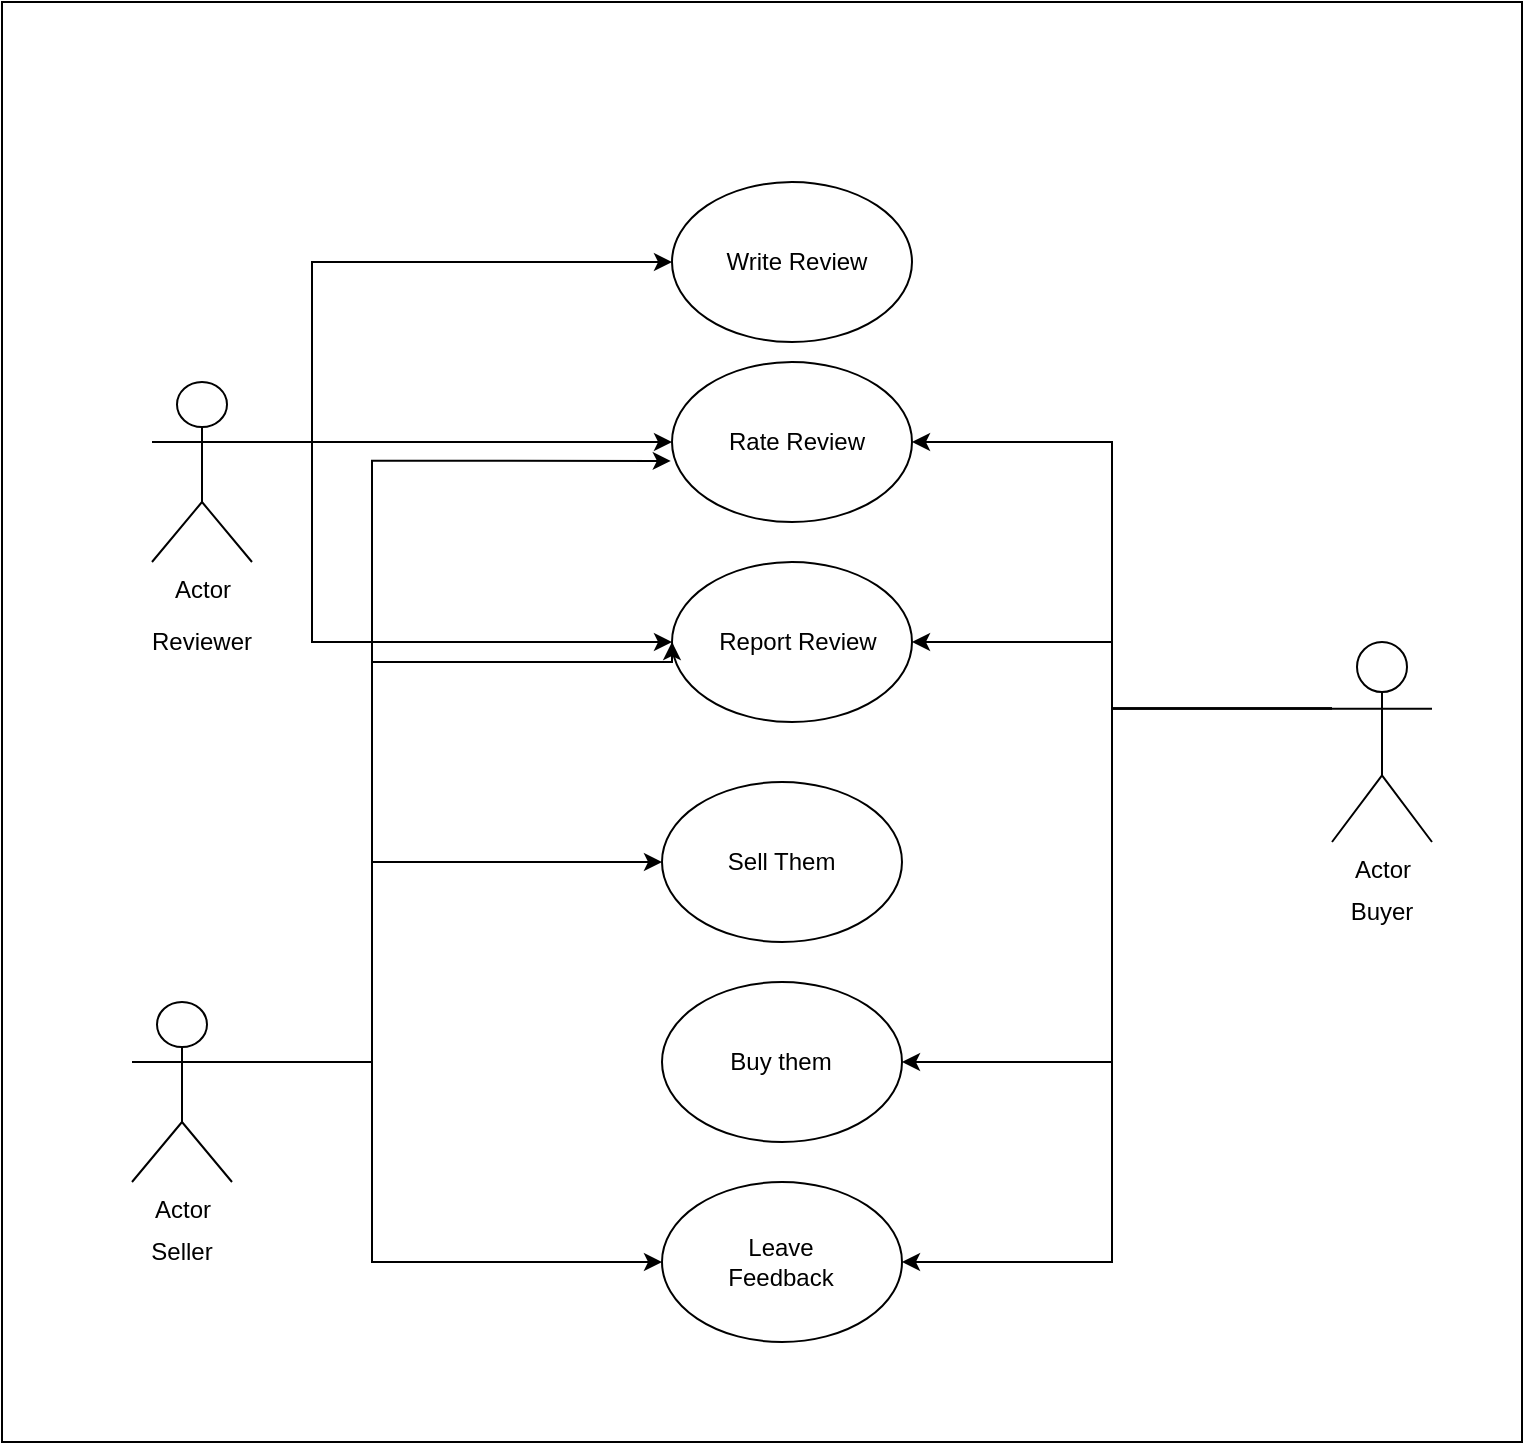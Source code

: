 <mxfile version="21.0.6" type="github">
  <diagram id="R2lEEEUBdFMjLlhIrx00" name="Page-1">
    <mxGraphModel dx="1323" dy="717" grid="1" gridSize="10" guides="1" tooltips="1" connect="1" arrows="1" fold="1" page="1" pageScale="1" pageWidth="850" pageHeight="1100" math="0" shadow="0" extFonts="Permanent Marker^https://fonts.googleapis.com/css?family=Permanent+Marker">
      <root>
        <mxCell id="0" />
        <mxCell id="1" parent="0" />
        <mxCell id="mnZ3_GYvDzU8T9f_I2Pp-1" value="" style="rounded=0;whiteSpace=wrap;html=1;direction=south;fontFamily=Helvetica;" vertex="1" parent="1">
          <mxGeometry x="45" y="180" width="760" height="720" as="geometry" />
        </mxCell>
        <mxCell id="mnZ3_GYvDzU8T9f_I2Pp-2" value="" style="ellipse;whiteSpace=wrap;html=1;" vertex="1" parent="1">
          <mxGeometry x="380" y="270" width="120" height="80" as="geometry" />
        </mxCell>
        <mxCell id="mnZ3_GYvDzU8T9f_I2Pp-3" value="" style="ellipse;whiteSpace=wrap;html=1;" vertex="1" parent="1">
          <mxGeometry x="380" y="460" width="120" height="80" as="geometry" />
        </mxCell>
        <mxCell id="mnZ3_GYvDzU8T9f_I2Pp-4" value="" style="ellipse;whiteSpace=wrap;html=1;" vertex="1" parent="1">
          <mxGeometry x="380" y="360" width="120" height="80" as="geometry" />
        </mxCell>
        <mxCell id="mnZ3_GYvDzU8T9f_I2Pp-5" value="" style="ellipse;whiteSpace=wrap;html=1;" vertex="1" parent="1">
          <mxGeometry x="375" y="570" width="120" height="80" as="geometry" />
        </mxCell>
        <mxCell id="mnZ3_GYvDzU8T9f_I2Pp-6" value="" style="ellipse;whiteSpace=wrap;html=1;" vertex="1" parent="1">
          <mxGeometry x="375" y="670" width="120" height="80" as="geometry" />
        </mxCell>
        <mxCell id="mnZ3_GYvDzU8T9f_I2Pp-7" value="" style="ellipse;whiteSpace=wrap;html=1;" vertex="1" parent="1">
          <mxGeometry x="375" y="770" width="120" height="80" as="geometry" />
        </mxCell>
        <mxCell id="mnZ3_GYvDzU8T9f_I2Pp-16" style="edgeStyle=orthogonalEdgeStyle;rounded=0;orthogonalLoop=1;jettySize=auto;html=1;exitX=1;exitY=0.333;exitDx=0;exitDy=0;exitPerimeter=0;entryX=0;entryY=0.5;entryDx=0;entryDy=0;" edge="1" parent="1" source="mnZ3_GYvDzU8T9f_I2Pp-9" target="mnZ3_GYvDzU8T9f_I2Pp-2">
          <mxGeometry relative="1" as="geometry">
            <Array as="points">
              <mxPoint x="200" y="400" />
              <mxPoint x="200" y="310" />
            </Array>
          </mxGeometry>
        </mxCell>
        <mxCell id="mnZ3_GYvDzU8T9f_I2Pp-17" style="edgeStyle=orthogonalEdgeStyle;rounded=0;orthogonalLoop=1;jettySize=auto;html=1;exitX=1;exitY=0.333;exitDx=0;exitDy=0;exitPerimeter=0;entryX=0;entryY=0.5;entryDx=0;entryDy=0;" edge="1" parent="1" source="mnZ3_GYvDzU8T9f_I2Pp-9" target="mnZ3_GYvDzU8T9f_I2Pp-4">
          <mxGeometry relative="1" as="geometry">
            <Array as="points">
              <mxPoint x="170" y="400" />
            </Array>
          </mxGeometry>
        </mxCell>
        <mxCell id="mnZ3_GYvDzU8T9f_I2Pp-18" style="edgeStyle=orthogonalEdgeStyle;rounded=0;orthogonalLoop=1;jettySize=auto;html=1;exitX=1;exitY=0.333;exitDx=0;exitDy=0;exitPerimeter=0;entryX=0;entryY=0.5;entryDx=0;entryDy=0;" edge="1" parent="1" source="mnZ3_GYvDzU8T9f_I2Pp-9" target="mnZ3_GYvDzU8T9f_I2Pp-3">
          <mxGeometry relative="1" as="geometry">
            <Array as="points">
              <mxPoint x="200" y="400" />
              <mxPoint x="200" y="500" />
            </Array>
          </mxGeometry>
        </mxCell>
        <mxCell id="mnZ3_GYvDzU8T9f_I2Pp-9" value="Actor" style="shape=umlActor;verticalLabelPosition=bottom;verticalAlign=top;html=1;outlineConnect=0;" vertex="1" parent="1">
          <mxGeometry x="120" y="370" width="50" height="90" as="geometry" />
        </mxCell>
        <mxCell id="mnZ3_GYvDzU8T9f_I2Pp-19" style="edgeStyle=orthogonalEdgeStyle;rounded=0;orthogonalLoop=1;jettySize=auto;html=1;exitX=1;exitY=0.333;exitDx=0;exitDy=0;exitPerimeter=0;entryX=0;entryY=0.5;entryDx=0;entryDy=0;" edge="1" parent="1" source="mnZ3_GYvDzU8T9f_I2Pp-11" target="mnZ3_GYvDzU8T9f_I2Pp-5">
          <mxGeometry relative="1" as="geometry">
            <Array as="points">
              <mxPoint x="230" y="710" />
              <mxPoint x="230" y="610" />
            </Array>
          </mxGeometry>
        </mxCell>
        <mxCell id="mnZ3_GYvDzU8T9f_I2Pp-20" style="edgeStyle=orthogonalEdgeStyle;rounded=0;orthogonalLoop=1;jettySize=auto;html=1;exitX=1;exitY=0.333;exitDx=0;exitDy=0;exitPerimeter=0;entryX=0;entryY=0.5;entryDx=0;entryDy=0;" edge="1" parent="1" source="mnZ3_GYvDzU8T9f_I2Pp-11" target="mnZ3_GYvDzU8T9f_I2Pp-7">
          <mxGeometry relative="1" as="geometry">
            <Array as="points">
              <mxPoint x="230" y="710" />
              <mxPoint x="230" y="810" />
            </Array>
          </mxGeometry>
        </mxCell>
        <mxCell id="mnZ3_GYvDzU8T9f_I2Pp-22" style="edgeStyle=orthogonalEdgeStyle;rounded=0;orthogonalLoop=1;jettySize=auto;html=1;exitX=1;exitY=0.333;exitDx=0;exitDy=0;exitPerimeter=0;entryX=0;entryY=0.5;entryDx=0;entryDy=0;" edge="1" parent="1" source="mnZ3_GYvDzU8T9f_I2Pp-11" target="mnZ3_GYvDzU8T9f_I2Pp-3">
          <mxGeometry relative="1" as="geometry">
            <Array as="points">
              <mxPoint x="230" y="710" />
              <mxPoint x="230" y="510" />
              <mxPoint x="380" y="510" />
            </Array>
          </mxGeometry>
        </mxCell>
        <mxCell id="mnZ3_GYvDzU8T9f_I2Pp-23" style="edgeStyle=orthogonalEdgeStyle;rounded=0;orthogonalLoop=1;jettySize=auto;html=1;exitX=1;exitY=0.333;exitDx=0;exitDy=0;exitPerimeter=0;entryX=-0.005;entryY=0.618;entryDx=0;entryDy=0;entryPerimeter=0;" edge="1" parent="1" source="mnZ3_GYvDzU8T9f_I2Pp-11" target="mnZ3_GYvDzU8T9f_I2Pp-4">
          <mxGeometry relative="1" as="geometry">
            <Array as="points">
              <mxPoint x="230" y="710" />
              <mxPoint x="230" y="409" />
            </Array>
          </mxGeometry>
        </mxCell>
        <mxCell id="mnZ3_GYvDzU8T9f_I2Pp-11" value="Actor" style="shape=umlActor;verticalLabelPosition=bottom;verticalAlign=top;html=1;outlineConnect=0;" vertex="1" parent="1">
          <mxGeometry x="110" y="680" width="50" height="90" as="geometry" />
        </mxCell>
        <mxCell id="mnZ3_GYvDzU8T9f_I2Pp-24" style="edgeStyle=orthogonalEdgeStyle;rounded=0;orthogonalLoop=1;jettySize=auto;html=1;exitX=0;exitY=0.333;exitDx=0;exitDy=0;exitPerimeter=0;entryX=1;entryY=0.5;entryDx=0;entryDy=0;" edge="1" parent="1" source="mnZ3_GYvDzU8T9f_I2Pp-12" target="mnZ3_GYvDzU8T9f_I2Pp-7">
          <mxGeometry relative="1" as="geometry">
            <Array as="points">
              <mxPoint x="600" y="533" />
              <mxPoint x="600" y="810" />
            </Array>
          </mxGeometry>
        </mxCell>
        <mxCell id="mnZ3_GYvDzU8T9f_I2Pp-25" style="edgeStyle=orthogonalEdgeStyle;rounded=0;orthogonalLoop=1;jettySize=auto;html=1;exitX=0;exitY=0.333;exitDx=0;exitDy=0;exitPerimeter=0;entryX=1;entryY=0.5;entryDx=0;entryDy=0;" edge="1" parent="1" source="mnZ3_GYvDzU8T9f_I2Pp-12" target="mnZ3_GYvDzU8T9f_I2Pp-6">
          <mxGeometry relative="1" as="geometry">
            <Array as="points">
              <mxPoint x="600" y="533" />
              <mxPoint x="600" y="710" />
            </Array>
          </mxGeometry>
        </mxCell>
        <mxCell id="mnZ3_GYvDzU8T9f_I2Pp-26" style="edgeStyle=orthogonalEdgeStyle;rounded=0;orthogonalLoop=1;jettySize=auto;html=1;exitX=0;exitY=0.333;exitDx=0;exitDy=0;exitPerimeter=0;entryX=1;entryY=0.5;entryDx=0;entryDy=0;" edge="1" parent="1" source="mnZ3_GYvDzU8T9f_I2Pp-12" target="mnZ3_GYvDzU8T9f_I2Pp-3">
          <mxGeometry relative="1" as="geometry">
            <Array as="points">
              <mxPoint x="600" y="533" />
              <mxPoint x="600" y="500" />
            </Array>
          </mxGeometry>
        </mxCell>
        <mxCell id="mnZ3_GYvDzU8T9f_I2Pp-27" style="edgeStyle=orthogonalEdgeStyle;rounded=0;orthogonalLoop=1;jettySize=auto;html=1;exitX=0;exitY=0.333;exitDx=0;exitDy=0;exitPerimeter=0;entryX=1;entryY=0.5;entryDx=0;entryDy=0;" edge="1" parent="1" source="mnZ3_GYvDzU8T9f_I2Pp-12" target="mnZ3_GYvDzU8T9f_I2Pp-4">
          <mxGeometry relative="1" as="geometry">
            <Array as="points">
              <mxPoint x="600" y="533" />
              <mxPoint x="600" y="400" />
            </Array>
          </mxGeometry>
        </mxCell>
        <mxCell id="mnZ3_GYvDzU8T9f_I2Pp-12" value="Actor" style="shape=umlActor;verticalLabelPosition=bottom;verticalAlign=top;html=1;outlineConnect=0;" vertex="1" parent="1">
          <mxGeometry x="710" y="500" width="50" height="100" as="geometry" />
        </mxCell>
        <mxCell id="mnZ3_GYvDzU8T9f_I2Pp-28" value="Sell Them&amp;nbsp;" style="text;html=1;strokeColor=none;fillColor=none;align=center;verticalAlign=middle;whiteSpace=wrap;rounded=0;" vertex="1" parent="1">
          <mxGeometry x="401.5" y="590" width="68.5" height="40" as="geometry" />
        </mxCell>
        <mxCell id="mnZ3_GYvDzU8T9f_I2Pp-29" value="Reviewer" style="text;html=1;strokeColor=none;fillColor=none;align=center;verticalAlign=middle;whiteSpace=wrap;rounded=0;" vertex="1" parent="1">
          <mxGeometry x="115" y="485" width="60" height="30" as="geometry" />
        </mxCell>
        <mxCell id="mnZ3_GYvDzU8T9f_I2Pp-30" value="Seller" style="text;html=1;strokeColor=none;fillColor=none;align=center;verticalAlign=middle;whiteSpace=wrap;rounded=0;" vertex="1" parent="1">
          <mxGeometry x="105" y="790" width="60" height="30" as="geometry" />
        </mxCell>
        <mxCell id="mnZ3_GYvDzU8T9f_I2Pp-31" value="Buyer" style="text;html=1;strokeColor=none;fillColor=none;align=center;verticalAlign=middle;whiteSpace=wrap;rounded=0;" vertex="1" parent="1">
          <mxGeometry x="705" y="620" width="60" height="30" as="geometry" />
        </mxCell>
        <mxCell id="mnZ3_GYvDzU8T9f_I2Pp-32" value="Write Review" style="text;html=1;strokeColor=none;fillColor=none;align=center;verticalAlign=middle;whiteSpace=wrap;rounded=0;" vertex="1" parent="1">
          <mxGeometry x="405" y="290" width="75" height="40" as="geometry" />
        </mxCell>
        <mxCell id="mnZ3_GYvDzU8T9f_I2Pp-33" value="Rate Review" style="text;html=1;strokeColor=none;fillColor=none;align=center;verticalAlign=middle;whiteSpace=wrap;rounded=0;" vertex="1" parent="1">
          <mxGeometry x="405" y="380" width="75" height="40" as="geometry" />
        </mxCell>
        <mxCell id="mnZ3_GYvDzU8T9f_I2Pp-34" value="Report Review" style="text;html=1;strokeColor=none;fillColor=none;align=center;verticalAlign=middle;whiteSpace=wrap;rounded=0;" vertex="1" parent="1">
          <mxGeometry x="401.5" y="485" width="82" height="30" as="geometry" />
        </mxCell>
        <mxCell id="mnZ3_GYvDzU8T9f_I2Pp-35" value="Buy them" style="text;html=1;strokeColor=none;fillColor=none;align=center;verticalAlign=middle;whiteSpace=wrap;rounded=0;" vertex="1" parent="1">
          <mxGeometry x="401.5" y="692.5" width="65" height="35" as="geometry" />
        </mxCell>
        <mxCell id="mnZ3_GYvDzU8T9f_I2Pp-36" value="Leave Feedback" style="text;html=1;strokeColor=none;fillColor=none;align=center;verticalAlign=middle;whiteSpace=wrap;rounded=0;" vertex="1" parent="1">
          <mxGeometry x="394.75" y="795" width="78.5" height="30" as="geometry" />
        </mxCell>
      </root>
    </mxGraphModel>
  </diagram>
</mxfile>
